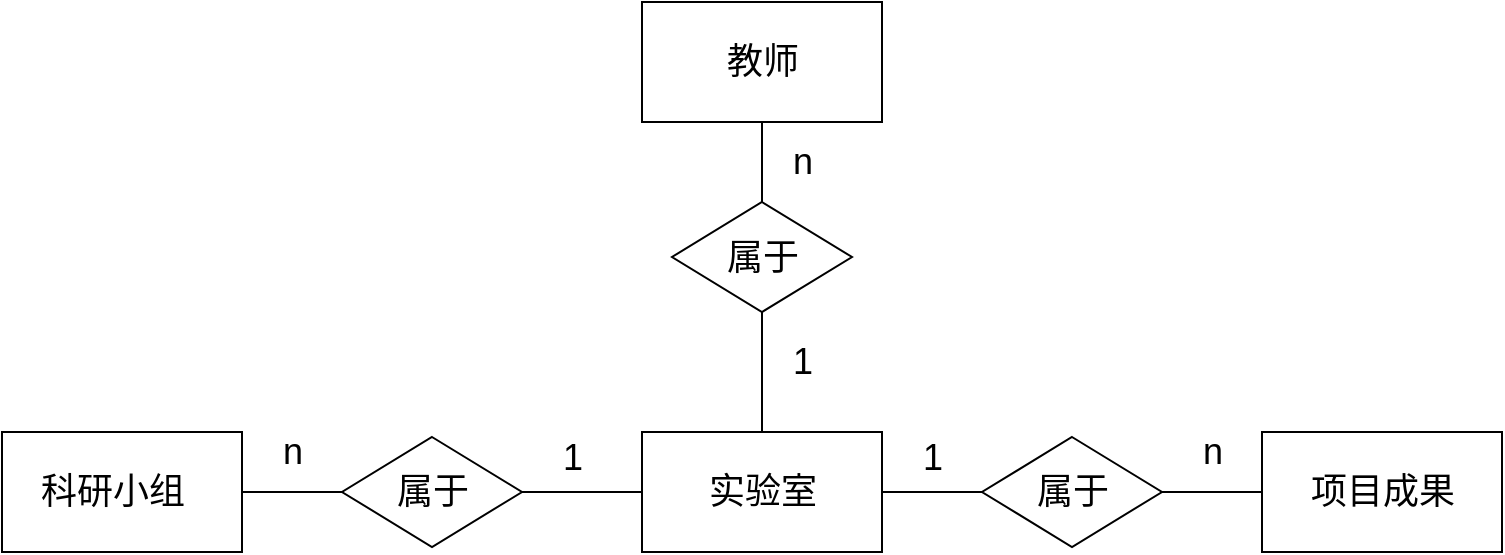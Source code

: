<mxfile version="14.6.11" type="github"><diagram id="Eu6nOUOcpOGfrcl_d5k7" name="Page-1"><mxGraphModel dx="1038" dy="485" grid="1" gridSize="10" guides="1" tooltips="1" connect="1" arrows="1" fold="1" page="1" pageScale="1" pageWidth="827" pageHeight="1169" math="0" shadow="0"><root><mxCell id="0"/><mxCell id="1" parent="0"/><mxCell id="IQw8xycDKLjuN-9eKdzt-1" value="" style="rounded=0;whiteSpace=wrap;html=1;" vertex="1" parent="1"><mxGeometry x="40" y="235" width="120" height="60" as="geometry"/></mxCell><mxCell id="IQw8xycDKLjuN-9eKdzt-2" value="" style="rounded=0;whiteSpace=wrap;html=1;" vertex="1" parent="1"><mxGeometry x="670" y="235" width="120" height="60" as="geometry"/></mxCell><mxCell id="IQw8xycDKLjuN-9eKdzt-3" value="" style="rhombus;whiteSpace=wrap;html=1;" vertex="1" parent="1"><mxGeometry x="210" y="237.5" width="90" height="55" as="geometry"/></mxCell><mxCell id="IQw8xycDKLjuN-9eKdzt-4" value="" style="rhombus;whiteSpace=wrap;html=1;" vertex="1" parent="1"><mxGeometry x="530" y="237.5" width="90" height="55" as="geometry"/></mxCell><mxCell id="IQw8xycDKLjuN-9eKdzt-5" value="" style="rhombus;whiteSpace=wrap;html=1;" vertex="1" parent="1"><mxGeometry x="375" y="120" width="90" height="55" as="geometry"/></mxCell><mxCell id="IQw8xycDKLjuN-9eKdzt-6" value="" style="rounded=0;whiteSpace=wrap;html=1;" vertex="1" parent="1"><mxGeometry x="360" y="235" width="120" height="60" as="geometry"/></mxCell><mxCell id="IQw8xycDKLjuN-9eKdzt-7" value="" style="rounded=0;whiteSpace=wrap;html=1;" vertex="1" parent="1"><mxGeometry x="360" y="20" width="120" height="60" as="geometry"/></mxCell><mxCell id="IQw8xycDKLjuN-9eKdzt-8" value="" style="endArrow=none;html=1;exitX=1;exitY=0.5;exitDx=0;exitDy=0;entryX=0;entryY=0.5;entryDx=0;entryDy=0;" edge="1" parent="1" source="IQw8xycDKLjuN-9eKdzt-3" target="IQw8xycDKLjuN-9eKdzt-6"><mxGeometry width="50" height="50" relative="1" as="geometry"><mxPoint x="390" y="310" as="sourcePoint"/><mxPoint x="440" y="260" as="targetPoint"/><Array as="points"/></mxGeometry></mxCell><mxCell id="IQw8xycDKLjuN-9eKdzt-9" value="" style="endArrow=none;html=1;entryX=0;entryY=0.5;entryDx=0;entryDy=0;exitX=1;exitY=0.5;exitDx=0;exitDy=0;" edge="1" parent="1" source="IQw8xycDKLjuN-9eKdzt-1" target="IQw8xycDKLjuN-9eKdzt-3"><mxGeometry width="50" height="50" relative="1" as="geometry"><mxPoint x="390" y="310" as="sourcePoint"/><mxPoint x="440" y="260" as="targetPoint"/></mxGeometry></mxCell><mxCell id="IQw8xycDKLjuN-9eKdzt-10" value="" style="endArrow=none;html=1;entryX=1;entryY=0.5;entryDx=0;entryDy=0;exitX=0;exitY=0.5;exitDx=0;exitDy=0;" edge="1" parent="1" source="IQw8xycDKLjuN-9eKdzt-4" target="IQw8xycDKLjuN-9eKdzt-6"><mxGeometry width="50" height="50" relative="1" as="geometry"><mxPoint x="390" y="310" as="sourcePoint"/><mxPoint x="440" y="260" as="targetPoint"/></mxGeometry></mxCell><mxCell id="IQw8xycDKLjuN-9eKdzt-11" value="" style="endArrow=none;html=1;entryX=1;entryY=0.5;entryDx=0;entryDy=0;exitX=0;exitY=0.5;exitDx=0;exitDy=0;" edge="1" parent="1" source="IQw8xycDKLjuN-9eKdzt-2" target="IQw8xycDKLjuN-9eKdzt-4"><mxGeometry width="50" height="50" relative="1" as="geometry"><mxPoint x="390" y="310" as="sourcePoint"/><mxPoint x="440" y="260" as="targetPoint"/></mxGeometry></mxCell><mxCell id="IQw8xycDKLjuN-9eKdzt-12" value="" style="endArrow=none;html=1;entryX=0.5;entryY=1;entryDx=0;entryDy=0;exitX=0.5;exitY=0;exitDx=0;exitDy=0;" edge="1" parent="1" source="IQw8xycDKLjuN-9eKdzt-6" target="IQw8xycDKLjuN-9eKdzt-5"><mxGeometry width="50" height="50" relative="1" as="geometry"><mxPoint x="390" y="310" as="sourcePoint"/><mxPoint x="440" y="260" as="targetPoint"/></mxGeometry></mxCell><mxCell id="IQw8xycDKLjuN-9eKdzt-13" value="" style="endArrow=none;html=1;entryX=0.5;entryY=1;entryDx=0;entryDy=0;" edge="1" parent="1" source="IQw8xycDKLjuN-9eKdzt-5" target="IQw8xycDKLjuN-9eKdzt-7"><mxGeometry width="50" height="50" relative="1" as="geometry"><mxPoint x="390" y="310" as="sourcePoint"/><mxPoint x="440" y="260" as="targetPoint"/></mxGeometry></mxCell><mxCell id="IQw8xycDKLjuN-9eKdzt-14" value="&lt;font style=&quot;font-size: 18px&quot;&gt;实验室&lt;/font&gt;" style="text;html=1;resizable=0;autosize=1;align=center;verticalAlign=middle;points=[];fillColor=none;strokeColor=none;rounded=0;" vertex="1" parent="1"><mxGeometry x="385" y="255" width="70" height="20" as="geometry"/></mxCell><mxCell id="IQw8xycDKLjuN-9eKdzt-16" value="&lt;font style=&quot;font-size: 18px&quot;&gt;教师&lt;/font&gt;" style="text;html=1;resizable=0;autosize=1;align=center;verticalAlign=middle;points=[];fillColor=none;strokeColor=none;rounded=0;" vertex="1" parent="1"><mxGeometry x="395" y="40" width="50" height="20" as="geometry"/></mxCell><mxCell id="IQw8xycDKLjuN-9eKdzt-17" value="&lt;font style=&quot;font-size: 18px&quot;&gt;项目成果&lt;/font&gt;" style="text;html=1;resizable=0;autosize=1;align=center;verticalAlign=middle;points=[];fillColor=none;strokeColor=none;rounded=0;" vertex="1" parent="1"><mxGeometry x="685" y="255" width="90" height="20" as="geometry"/></mxCell><mxCell id="IQw8xycDKLjuN-9eKdzt-18" value="&lt;font style=&quot;font-size: 18px&quot;&gt;科研小组&lt;/font&gt;" style="text;html=1;resizable=0;autosize=1;align=center;verticalAlign=middle;points=[];fillColor=none;strokeColor=none;rounded=0;" vertex="1" parent="1"><mxGeometry x="50" y="255" width="90" height="20" as="geometry"/></mxCell><mxCell id="IQw8xycDKLjuN-9eKdzt-19" value="&lt;font style=&quot;font-size: 18px&quot;&gt;属于&lt;/font&gt;" style="text;html=1;resizable=0;autosize=1;align=center;verticalAlign=middle;points=[];fillColor=none;strokeColor=none;rounded=0;" vertex="1" parent="1"><mxGeometry x="230" y="255" width="50" height="20" as="geometry"/></mxCell><mxCell id="IQw8xycDKLjuN-9eKdzt-20" value="&lt;font style=&quot;font-size: 18px&quot;&gt;属于&lt;/font&gt;" style="text;html=1;resizable=0;autosize=1;align=center;verticalAlign=middle;points=[];fillColor=none;strokeColor=none;rounded=0;" vertex="1" parent="1"><mxGeometry x="550" y="255" width="50" height="20" as="geometry"/></mxCell><mxCell id="IQw8xycDKLjuN-9eKdzt-21" value="&lt;font style=&quot;font-size: 18px&quot;&gt;属于&lt;/font&gt;" style="text;html=1;resizable=0;autosize=1;align=center;verticalAlign=middle;points=[];fillColor=none;strokeColor=none;rounded=0;" vertex="1" parent="1"><mxGeometry x="395" y="137.5" width="50" height="20" as="geometry"/></mxCell><mxCell id="IQw8xycDKLjuN-9eKdzt-22" value="&lt;font style=&quot;font-size: 18px&quot;&gt;1&lt;/font&gt;" style="text;html=1;resizable=0;autosize=1;align=center;verticalAlign=middle;points=[];fillColor=none;strokeColor=none;rounded=0;" vertex="1" parent="1"><mxGeometry x="310" y="237.5" width="30" height="20" as="geometry"/></mxCell><mxCell id="IQw8xycDKLjuN-9eKdzt-23" value="&lt;font style=&quot;font-size: 18px&quot;&gt;1&lt;/font&gt;" style="text;html=1;resizable=0;autosize=1;align=center;verticalAlign=middle;points=[];fillColor=none;strokeColor=none;rounded=0;" vertex="1" parent="1"><mxGeometry x="425" y="190" width="30" height="20" as="geometry"/></mxCell><mxCell id="IQw8xycDKLjuN-9eKdzt-24" value="&lt;font style=&quot;font-size: 18px&quot;&gt;1&lt;/font&gt;" style="text;html=1;resizable=0;autosize=1;align=center;verticalAlign=middle;points=[];fillColor=none;strokeColor=none;rounded=0;" vertex="1" parent="1"><mxGeometry x="490" y="237.5" width="30" height="20" as="geometry"/></mxCell><mxCell id="IQw8xycDKLjuN-9eKdzt-25" value="&lt;font style=&quot;font-size: 18px&quot;&gt;n&lt;/font&gt;" style="text;html=1;resizable=0;autosize=1;align=center;verticalAlign=middle;points=[];fillColor=none;strokeColor=none;rounded=0;" vertex="1" parent="1"><mxGeometry x="630" y="235" width="30" height="20" as="geometry"/></mxCell><mxCell id="IQw8xycDKLjuN-9eKdzt-26" value="&lt;font style=&quot;font-size: 18px&quot;&gt;n&lt;/font&gt;" style="text;html=1;resizable=0;autosize=1;align=center;verticalAlign=middle;points=[];fillColor=none;strokeColor=none;rounded=0;" vertex="1" parent="1"><mxGeometry x="425" y="90" width="30" height="20" as="geometry"/></mxCell><mxCell id="IQw8xycDKLjuN-9eKdzt-27" value="&lt;font style=&quot;font-size: 18px&quot;&gt;n&lt;/font&gt;" style="text;html=1;resizable=0;autosize=1;align=center;verticalAlign=middle;points=[];fillColor=none;strokeColor=none;rounded=0;" vertex="1" parent="1"><mxGeometry x="170" y="235" width="30" height="20" as="geometry"/></mxCell></root></mxGraphModel></diagram></mxfile>